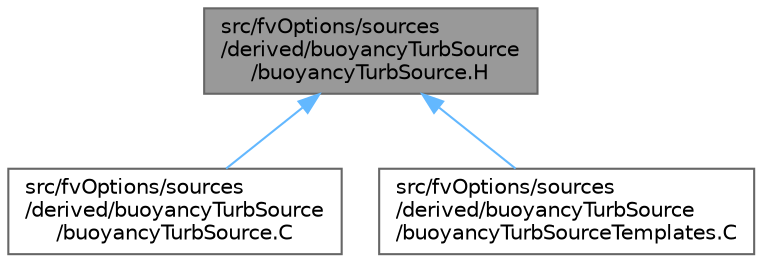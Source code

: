 digraph "src/fvOptions/sources/derived/buoyancyTurbSource/buoyancyTurbSource.H"
{
 // LATEX_PDF_SIZE
  bgcolor="transparent";
  edge [fontname=Helvetica,fontsize=10,labelfontname=Helvetica,labelfontsize=10];
  node [fontname=Helvetica,fontsize=10,shape=box,height=0.2,width=0.4];
  Node1 [id="Node000001",label="src/fvOptions/sources\l/derived/buoyancyTurbSource\l/buoyancyTurbSource.H",height=0.2,width=0.4,color="gray40", fillcolor="grey60", style="filled", fontcolor="black",tooltip=" "];
  Node1 -> Node2 [id="edge1_Node000001_Node000002",dir="back",color="steelblue1",style="solid",tooltip=" "];
  Node2 [id="Node000002",label="src/fvOptions/sources\l/derived/buoyancyTurbSource\l/buoyancyTurbSource.C",height=0.2,width=0.4,color="grey40", fillcolor="white", style="filled",URL="$buoyancyTurbSource_8C.html",tooltip=" "];
  Node1 -> Node3 [id="edge2_Node000001_Node000003",dir="back",color="steelblue1",style="solid",tooltip=" "];
  Node3 [id="Node000003",label="src/fvOptions/sources\l/derived/buoyancyTurbSource\l/buoyancyTurbSourceTemplates.C",height=0.2,width=0.4,color="grey40", fillcolor="white", style="filled",URL="$buoyancyTurbSourceTemplates_8C.html",tooltip=" "];
}
